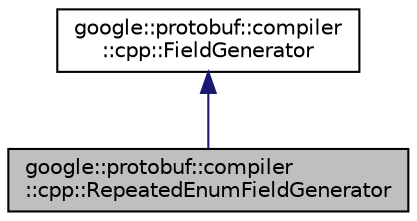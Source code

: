 digraph "google::protobuf::compiler::cpp::RepeatedEnumFieldGenerator"
{
 // LATEX_PDF_SIZE
  edge [fontname="Helvetica",fontsize="10",labelfontname="Helvetica",labelfontsize="10"];
  node [fontname="Helvetica",fontsize="10",shape=record];
  Node1 [label="google::protobuf::compiler\l::cpp::RepeatedEnumFieldGenerator",height=0.2,width=0.4,color="black", fillcolor="grey75", style="filled", fontcolor="black",tooltip=" "];
  Node2 -> Node1 [dir="back",color="midnightblue",fontsize="10",style="solid",fontname="Helvetica"];
  Node2 [label="google::protobuf::compiler\l::cpp::FieldGenerator",height=0.2,width=0.4,color="black", fillcolor="white", style="filled",URL="$classgoogle_1_1protobuf_1_1compiler_1_1cpp_1_1FieldGenerator.html",tooltip=" "];
}
